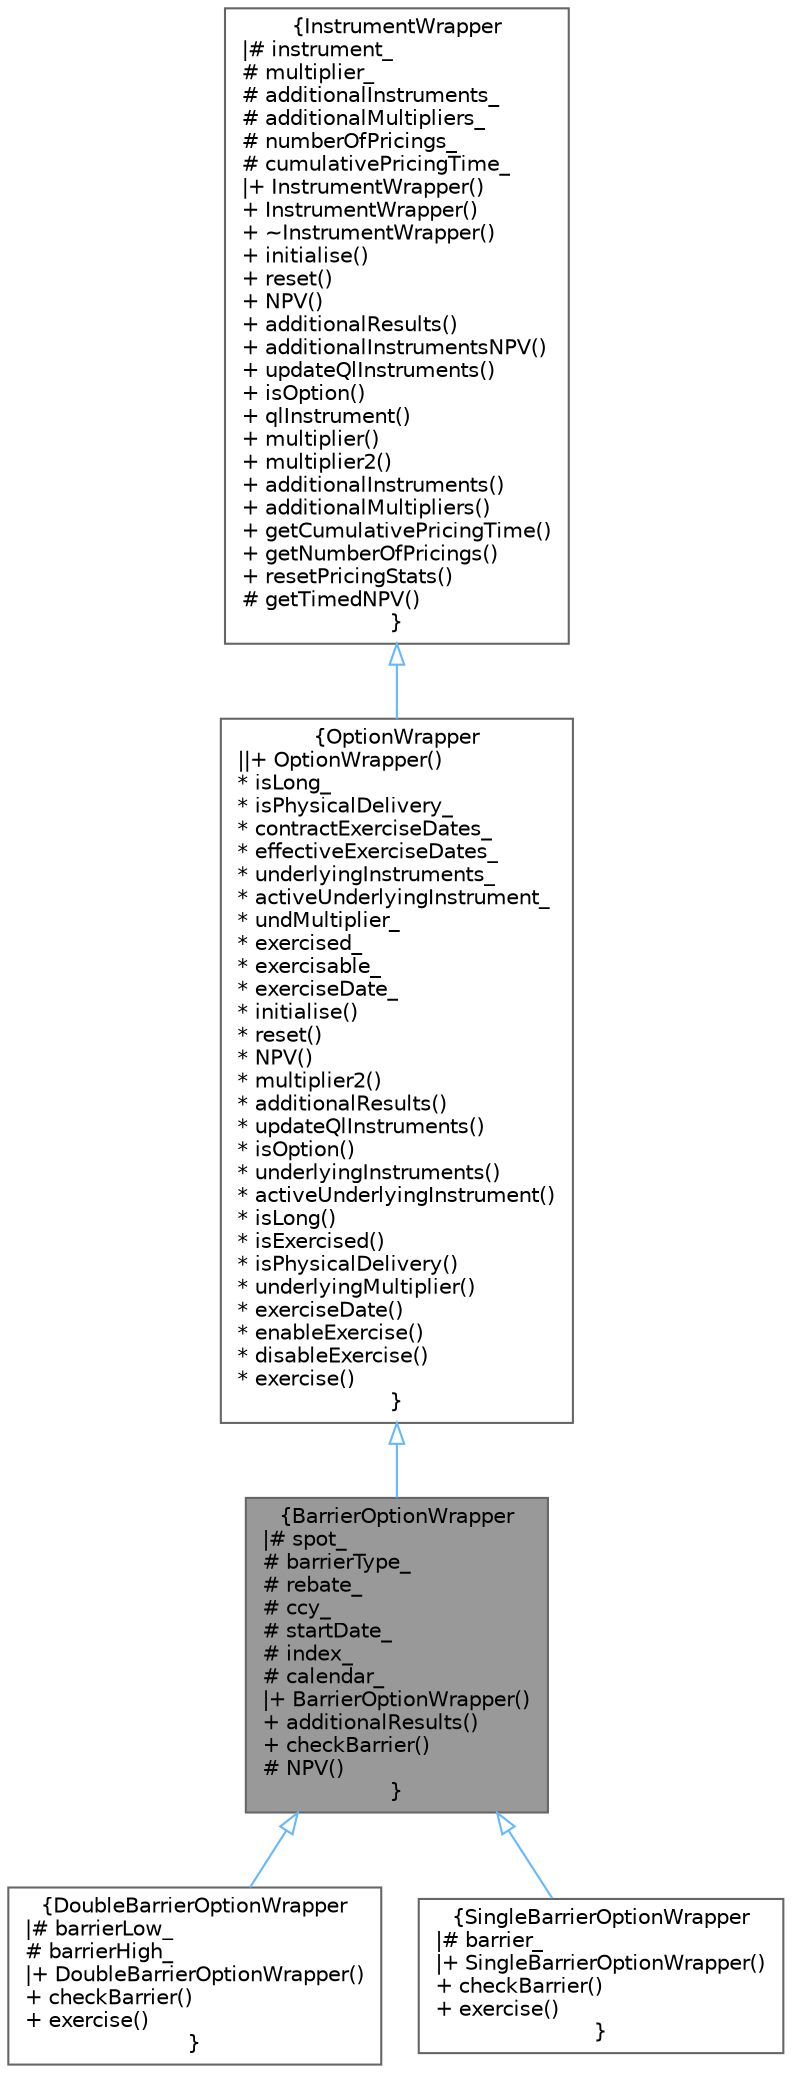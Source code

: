 digraph "BarrierOptionWrapper"
{
 // INTERACTIVE_SVG=YES
 // LATEX_PDF_SIZE
  bgcolor="transparent";
  edge [fontname=Helvetica,fontsize=10,labelfontname=Helvetica,labelfontsize=10];
  node [fontname=Helvetica,fontsize=10,shape=box,height=0.2,width=0.4];
  Node1 [label="{BarrierOptionWrapper\n|# spot_\l# barrierType_\l# rebate_\l# ccy_\l# startDate_\l# index_\l# calendar_\l|+ BarrierOptionWrapper()\l+ additionalResults()\l+ checkBarrier()\l# NPV()\l}",height=0.2,width=0.4,color="gray40", fillcolor="grey60", style="filled", fontcolor="black",tooltip="Barrier Option Wrapper."];
  Node2 -> Node1 [dir="back",color="steelblue1",style="solid",arrowtail="onormal"];
  Node2 [label="{OptionWrapper\n||+ OptionWrapper()\l* isLong_\l* isPhysicalDelivery_\l* contractExerciseDates_\l* effectiveExerciseDates_\l* underlyingInstruments_\l* activeUnderlyingInstrument_\l* undMultiplier_\l* exercised_\l* exercisable_\l* exerciseDate_\l* initialise()\l* reset()\l* NPV()\l* multiplier2()\l* additionalResults()\l* updateQlInstruments()\l* isOption()\l* underlyingInstruments()\l* activeUnderlyingInstrument()\l* isLong()\l* isExercised()\l* isPhysicalDelivery()\l* underlyingMultiplier()\l* exerciseDate()\l* enableExercise()\l* disableExercise()\l* exercise()\l}",height=0.2,width=0.4,color="gray40", fillcolor="white", style="filled",URL="$classore_1_1data_1_1_option_wrapper.html",tooltip="Option Wrapper."];
  Node3 -> Node2 [dir="back",color="steelblue1",style="solid",arrowtail="onormal"];
  Node3 [label="{InstrumentWrapper\n|# instrument_\l# multiplier_\l# additionalInstruments_\l# additionalMultipliers_\l# numberOfPricings_\l# cumulativePricingTime_\l|+ InstrumentWrapper()\l+ InstrumentWrapper()\l+ ~InstrumentWrapper()\l+ initialise()\l+ reset()\l+ NPV()\l+ additionalResults()\l+ additionalInstrumentsNPV()\l+ updateQlInstruments()\l+ isOption()\l+ qlInstrument()\l+ multiplier()\l+ multiplier2()\l+ additionalInstruments()\l+ additionalMultipliers()\l+ getCumulativePricingTime()\l+ getNumberOfPricings()\l+ resetPricingStats()\l# getTimedNPV()\l}",height=0.2,width=0.4,color="gray40", fillcolor="white", style="filled",URL="$classore_1_1data_1_1_instrument_wrapper.html",tooltip="Instrument Wrapper."];
  Node1 -> Node4 [dir="back",color="steelblue1",style="solid",arrowtail="onormal"];
  Node4 [label="{DoubleBarrierOptionWrapper\n|# barrierLow_\l# barrierHigh_\l|+ DoubleBarrierOptionWrapper()\l+ checkBarrier()\l+ exercise()\l}",height=0.2,width=0.4,color="gray40", fillcolor="white", style="filled",URL="$classore_1_1data_1_1_double_barrier_option_wrapper.html",tooltip=" "];
  Node1 -> Node5 [dir="back",color="steelblue1",style="solid",arrowtail="onormal"];
  Node5 [label="{SingleBarrierOptionWrapper\n|# barrier_\l|+ SingleBarrierOptionWrapper()\l+ checkBarrier()\l+ exercise()\l}",height=0.2,width=0.4,color="gray40", fillcolor="white", style="filled",URL="$classore_1_1data_1_1_single_barrier_option_wrapper.html",tooltip=" "];
}
